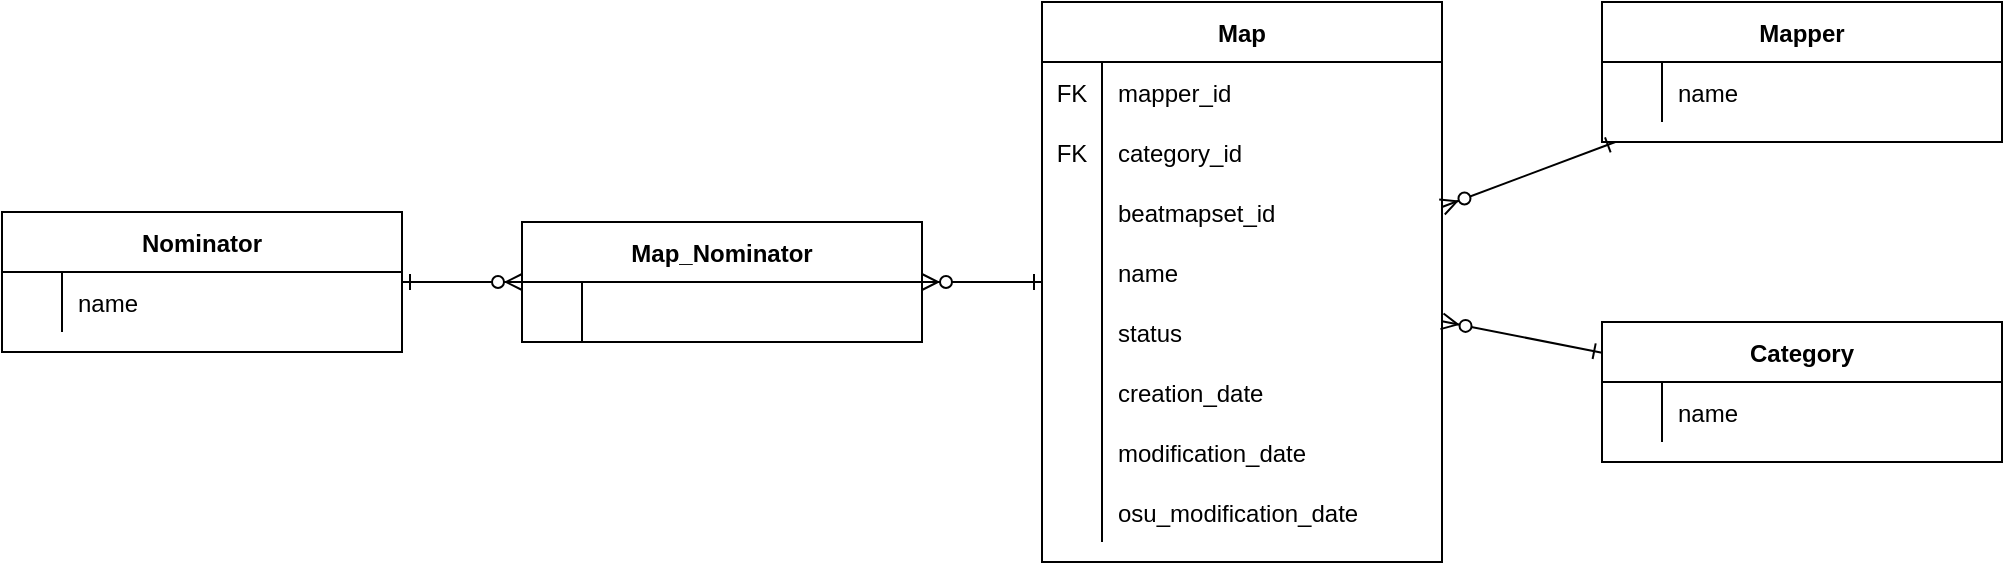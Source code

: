 <mxfile version="14.4.3" type="device"><diagram id="R2lEEEUBdFMjLlhIrx00" name="Page-1"><mxGraphModel dx="1422" dy="822" grid="1" gridSize="10" guides="1" tooltips="1" connect="1" arrows="1" fold="1" page="1" pageScale="1" pageWidth="850" pageHeight="1100" math="0" shadow="0" extFonts="Permanent Marker^https://fonts.googleapis.com/css?family=Permanent+Marker"><root><mxCell id="0"/><mxCell id="1" parent="0"/><mxCell id="UP0z-pq8Uf1vi6kAMCyX-36" style="edgeStyle=none;rounded=0;orthogonalLoop=1;jettySize=auto;html=1;startArrow=ERone;startFill=0;endArrow=ERzeroToMany;endFill=1;" parent="1" source="C-vyLk0tnHw3VtMMgP7b-2" target="C-vyLk0tnHw3VtMMgP7b-13" edge="1"><mxGeometry relative="1" as="geometry"/></mxCell><mxCell id="C-vyLk0tnHw3VtMMgP7b-2" value="Mapper" style="shape=table;startSize=30;container=1;collapsible=1;childLayout=tableLayout;fixedRows=1;rowLines=0;fontStyle=1;align=center;resizeLast=1;" parent="1" vertex="1"><mxGeometry x="880" y="80" width="200" height="70" as="geometry"/></mxCell><mxCell id="C-vyLk0tnHw3VtMMgP7b-6" value="" style="shape=partialRectangle;collapsible=0;dropTarget=0;pointerEvents=0;fillColor=none;points=[[0,0.5],[1,0.5]];portConstraint=eastwest;top=0;left=0;right=0;bottom=0;" parent="C-vyLk0tnHw3VtMMgP7b-2" vertex="1"><mxGeometry y="30" width="200" height="30" as="geometry"/></mxCell><mxCell id="C-vyLk0tnHw3VtMMgP7b-7" value="" style="shape=partialRectangle;overflow=hidden;connectable=0;fillColor=none;top=0;left=0;bottom=0;right=0;" parent="C-vyLk0tnHw3VtMMgP7b-6" vertex="1"><mxGeometry width="30" height="30" as="geometry"/></mxCell><mxCell id="C-vyLk0tnHw3VtMMgP7b-8" value="name" style="shape=partialRectangle;overflow=hidden;connectable=0;fillColor=none;top=0;left=0;bottom=0;right=0;align=left;spacingLeft=6;" parent="C-vyLk0tnHw3VtMMgP7b-6" vertex="1"><mxGeometry x="30" width="170" height="30" as="geometry"/></mxCell><mxCell id="C-vyLk0tnHw3VtMMgP7b-13" value="Map" style="shape=table;startSize=30;container=1;collapsible=1;childLayout=tableLayout;fixedRows=1;rowLines=0;fontStyle=1;align=center;resizeLast=1;" parent="1" vertex="1"><mxGeometry x="600" y="80" width="200" height="280" as="geometry"/></mxCell><mxCell id="C-vyLk0tnHw3VtMMgP7b-17" value="" style="shape=partialRectangle;collapsible=0;dropTarget=0;pointerEvents=0;fillColor=none;points=[[0,0.5],[1,0.5]];portConstraint=eastwest;top=0;left=0;right=0;bottom=0;" parent="C-vyLk0tnHw3VtMMgP7b-13" vertex="1"><mxGeometry y="30" width="200" height="30" as="geometry"/></mxCell><mxCell id="C-vyLk0tnHw3VtMMgP7b-18" value="FK" style="shape=partialRectangle;overflow=hidden;connectable=0;fillColor=none;top=0;left=0;bottom=0;right=0;" parent="C-vyLk0tnHw3VtMMgP7b-17" vertex="1"><mxGeometry width="30" height="30" as="geometry"/></mxCell><mxCell id="C-vyLk0tnHw3VtMMgP7b-19" value="mapper_id" style="shape=partialRectangle;overflow=hidden;connectable=0;fillColor=none;top=0;left=0;bottom=0;right=0;align=left;spacingLeft=6;" parent="C-vyLk0tnHw3VtMMgP7b-17" vertex="1"><mxGeometry x="30" width="170" height="30" as="geometry"/></mxCell><mxCell id="UP0z-pq8Uf1vi6kAMCyX-15" style="shape=partialRectangle;collapsible=0;dropTarget=0;pointerEvents=0;fillColor=none;points=[[0,0.5],[1,0.5]];portConstraint=eastwest;top=0;left=0;right=0;bottom=0;" parent="C-vyLk0tnHw3VtMMgP7b-13" vertex="1"><mxGeometry y="60" width="200" height="30" as="geometry"/></mxCell><mxCell id="UP0z-pq8Uf1vi6kAMCyX-16" value="FK" style="shape=partialRectangle;overflow=hidden;connectable=0;fillColor=none;top=0;left=0;bottom=0;right=0;" parent="UP0z-pq8Uf1vi6kAMCyX-15" vertex="1"><mxGeometry width="30" height="30" as="geometry"/></mxCell><mxCell id="UP0z-pq8Uf1vi6kAMCyX-17" value="category_id" style="shape=partialRectangle;overflow=hidden;connectable=0;fillColor=none;top=0;left=0;bottom=0;right=0;align=left;spacingLeft=6;" parent="UP0z-pq8Uf1vi6kAMCyX-15" vertex="1"><mxGeometry x="30" width="170" height="30" as="geometry"/></mxCell><mxCell id="UP0z-pq8Uf1vi6kAMCyX-18" style="shape=partialRectangle;collapsible=0;dropTarget=0;pointerEvents=0;fillColor=none;points=[[0,0.5],[1,0.5]];portConstraint=eastwest;top=0;left=0;right=0;bottom=0;" parent="C-vyLk0tnHw3VtMMgP7b-13" vertex="1"><mxGeometry y="90" width="200" height="30" as="geometry"/></mxCell><mxCell id="UP0z-pq8Uf1vi6kAMCyX-19" value="" style="shape=partialRectangle;overflow=hidden;connectable=0;fillColor=none;top=0;left=0;bottom=0;right=0;" parent="UP0z-pq8Uf1vi6kAMCyX-18" vertex="1"><mxGeometry width="30" height="30" as="geometry"/></mxCell><mxCell id="UP0z-pq8Uf1vi6kAMCyX-20" value="beatmapset_id" style="shape=partialRectangle;overflow=hidden;connectable=0;fillColor=none;top=0;left=0;bottom=0;right=0;align=left;spacingLeft=6;" parent="UP0z-pq8Uf1vi6kAMCyX-18" vertex="1"><mxGeometry x="30" width="170" height="30" as="geometry"/></mxCell><mxCell id="UP0z-pq8Uf1vi6kAMCyX-28" style="shape=partialRectangle;collapsible=0;dropTarget=0;pointerEvents=0;fillColor=none;points=[[0,0.5],[1,0.5]];portConstraint=eastwest;top=0;left=0;right=0;bottom=0;" parent="C-vyLk0tnHw3VtMMgP7b-13" vertex="1"><mxGeometry y="120" width="200" height="30" as="geometry"/></mxCell><mxCell id="UP0z-pq8Uf1vi6kAMCyX-29" style="shape=partialRectangle;overflow=hidden;connectable=0;fillColor=none;top=0;left=0;bottom=0;right=0;" parent="UP0z-pq8Uf1vi6kAMCyX-28" vertex="1"><mxGeometry width="30" height="30" as="geometry"/></mxCell><mxCell id="UP0z-pq8Uf1vi6kAMCyX-30" value="name" style="shape=partialRectangle;overflow=hidden;connectable=0;fillColor=none;top=0;left=0;bottom=0;right=0;align=left;spacingLeft=6;" parent="UP0z-pq8Uf1vi6kAMCyX-28" vertex="1"><mxGeometry x="30" width="170" height="30" as="geometry"/></mxCell><mxCell id="UP0z-pq8Uf1vi6kAMCyX-31" style="shape=partialRectangle;collapsible=0;dropTarget=0;pointerEvents=0;fillColor=none;points=[[0,0.5],[1,0.5]];portConstraint=eastwest;top=0;left=0;right=0;bottom=0;" parent="C-vyLk0tnHw3VtMMgP7b-13" vertex="1"><mxGeometry y="150" width="200" height="30" as="geometry"/></mxCell><mxCell id="UP0z-pq8Uf1vi6kAMCyX-32" style="shape=partialRectangle;overflow=hidden;connectable=0;fillColor=none;top=0;left=0;bottom=0;right=0;" parent="UP0z-pq8Uf1vi6kAMCyX-31" vertex="1"><mxGeometry width="30" height="30" as="geometry"/></mxCell><mxCell id="UP0z-pq8Uf1vi6kAMCyX-33" value="status" style="shape=partialRectangle;overflow=hidden;connectable=0;fillColor=none;top=0;left=0;bottom=0;right=0;align=left;spacingLeft=6;" parent="UP0z-pq8Uf1vi6kAMCyX-31" vertex="1"><mxGeometry x="30" width="170" height="30" as="geometry"/></mxCell><mxCell id="Jrv84B24_zAe6i2tIuET-1" style="shape=partialRectangle;collapsible=0;dropTarget=0;pointerEvents=0;fillColor=none;points=[[0,0.5],[1,0.5]];portConstraint=eastwest;top=0;left=0;right=0;bottom=0;" parent="C-vyLk0tnHw3VtMMgP7b-13" vertex="1"><mxGeometry y="180" width="200" height="30" as="geometry"/></mxCell><mxCell id="Jrv84B24_zAe6i2tIuET-2" style="shape=partialRectangle;overflow=hidden;connectable=0;fillColor=none;top=0;left=0;bottom=0;right=0;" parent="Jrv84B24_zAe6i2tIuET-1" vertex="1"><mxGeometry width="30" height="30" as="geometry"/></mxCell><mxCell id="Jrv84B24_zAe6i2tIuET-3" value="creation_date" style="shape=partialRectangle;overflow=hidden;connectable=0;fillColor=none;top=0;left=0;bottom=0;right=0;align=left;spacingLeft=6;" parent="Jrv84B24_zAe6i2tIuET-1" vertex="1"><mxGeometry x="30" width="170" height="30" as="geometry"/></mxCell><mxCell id="Jrv84B24_zAe6i2tIuET-4" style="shape=partialRectangle;collapsible=0;dropTarget=0;pointerEvents=0;fillColor=none;points=[[0,0.5],[1,0.5]];portConstraint=eastwest;top=0;left=0;right=0;bottom=0;" parent="C-vyLk0tnHw3VtMMgP7b-13" vertex="1"><mxGeometry y="210" width="200" height="30" as="geometry"/></mxCell><mxCell id="Jrv84B24_zAe6i2tIuET-5" style="shape=partialRectangle;overflow=hidden;connectable=0;fillColor=none;top=0;left=0;bottom=0;right=0;" parent="Jrv84B24_zAe6i2tIuET-4" vertex="1"><mxGeometry width="30" height="30" as="geometry"/></mxCell><mxCell id="Jrv84B24_zAe6i2tIuET-6" value="modification_date" style="shape=partialRectangle;overflow=hidden;connectable=0;fillColor=none;top=0;left=0;bottom=0;right=0;align=left;spacingLeft=6;" parent="Jrv84B24_zAe6i2tIuET-4" vertex="1"><mxGeometry x="30" width="170" height="30" as="geometry"/></mxCell><mxCell id="Jrv84B24_zAe6i2tIuET-7" style="shape=partialRectangle;collapsible=0;dropTarget=0;pointerEvents=0;fillColor=none;points=[[0,0.5],[1,0.5]];portConstraint=eastwest;top=0;left=0;right=0;bottom=0;" parent="C-vyLk0tnHw3VtMMgP7b-13" vertex="1"><mxGeometry y="240" width="200" height="30" as="geometry"/></mxCell><mxCell id="Jrv84B24_zAe6i2tIuET-8" style="shape=partialRectangle;overflow=hidden;connectable=0;fillColor=none;top=0;left=0;bottom=0;right=0;" parent="Jrv84B24_zAe6i2tIuET-7" vertex="1"><mxGeometry width="30" height="30" as="geometry"/></mxCell><mxCell id="Jrv84B24_zAe6i2tIuET-9" value="osu_modification_date" style="shape=partialRectangle;overflow=hidden;connectable=0;fillColor=none;top=0;left=0;bottom=0;right=0;align=left;spacingLeft=6;" parent="Jrv84B24_zAe6i2tIuET-7" vertex="1"><mxGeometry x="30" width="170" height="30" as="geometry"/></mxCell><mxCell id="UP0z-pq8Uf1vi6kAMCyX-34" style="rounded=0;orthogonalLoop=1;jettySize=auto;html=1;startArrow=ERone;startFill=0;endArrow=ERzeroToMany;endFill=1;" parent="1" source="UP0z-pq8Uf1vi6kAMCyX-1" target="UP0z-pq8Uf1vi6kAMCyX-21" edge="1"><mxGeometry relative="1" as="geometry"/></mxCell><mxCell id="UP0z-pq8Uf1vi6kAMCyX-1" value="Nominator" style="shape=table;startSize=30;container=1;collapsible=1;childLayout=tableLayout;fixedRows=1;rowLines=0;fontStyle=1;align=center;resizeLast=1;" parent="1" vertex="1"><mxGeometry x="80" y="185" width="200" height="70" as="geometry"/></mxCell><mxCell id="UP0z-pq8Uf1vi6kAMCyX-5" value="" style="shape=partialRectangle;collapsible=0;dropTarget=0;pointerEvents=0;fillColor=none;points=[[0,0.5],[1,0.5]];portConstraint=eastwest;top=0;left=0;right=0;bottom=0;" parent="UP0z-pq8Uf1vi6kAMCyX-1" vertex="1"><mxGeometry y="30" width="200" height="30" as="geometry"/></mxCell><mxCell id="UP0z-pq8Uf1vi6kAMCyX-6" value="" style="shape=partialRectangle;overflow=hidden;connectable=0;fillColor=none;top=0;left=0;bottom=0;right=0;" parent="UP0z-pq8Uf1vi6kAMCyX-5" vertex="1"><mxGeometry width="30" height="30" as="geometry"/></mxCell><mxCell id="UP0z-pq8Uf1vi6kAMCyX-7" value="name" style="shape=partialRectangle;overflow=hidden;connectable=0;fillColor=none;top=0;left=0;bottom=0;right=0;align=left;spacingLeft=6;" parent="UP0z-pq8Uf1vi6kAMCyX-5" vertex="1"><mxGeometry x="30" width="170" height="30" as="geometry"/></mxCell><mxCell id="UP0z-pq8Uf1vi6kAMCyX-37" style="edgeStyle=none;rounded=0;orthogonalLoop=1;jettySize=auto;html=1;startArrow=ERone;startFill=0;endArrow=ERzeroToMany;endFill=1;" parent="1" source="UP0z-pq8Uf1vi6kAMCyX-8" target="C-vyLk0tnHw3VtMMgP7b-13" edge="1"><mxGeometry relative="1" as="geometry"/></mxCell><mxCell id="UP0z-pq8Uf1vi6kAMCyX-8" value="Category" style="shape=table;startSize=30;container=1;collapsible=1;childLayout=tableLayout;fixedRows=1;rowLines=0;fontStyle=1;align=center;resizeLast=1;" parent="1" vertex="1"><mxGeometry x="880" y="240" width="200" height="70" as="geometry"/></mxCell><mxCell id="UP0z-pq8Uf1vi6kAMCyX-12" value="" style="shape=partialRectangle;collapsible=0;dropTarget=0;pointerEvents=0;fillColor=none;points=[[0,0.5],[1,0.5]];portConstraint=eastwest;top=0;left=0;right=0;bottom=0;" parent="UP0z-pq8Uf1vi6kAMCyX-8" vertex="1"><mxGeometry y="30" width="200" height="30" as="geometry"/></mxCell><mxCell id="UP0z-pq8Uf1vi6kAMCyX-13" value="" style="shape=partialRectangle;overflow=hidden;connectable=0;fillColor=none;top=0;left=0;bottom=0;right=0;" parent="UP0z-pq8Uf1vi6kAMCyX-12" vertex="1"><mxGeometry width="30" height="30" as="geometry"/></mxCell><mxCell id="UP0z-pq8Uf1vi6kAMCyX-14" value="name" style="shape=partialRectangle;overflow=hidden;connectable=0;fillColor=none;top=0;left=0;bottom=0;right=0;align=left;spacingLeft=6;" parent="UP0z-pq8Uf1vi6kAMCyX-12" vertex="1"><mxGeometry x="30" width="170" height="30" as="geometry"/></mxCell><mxCell id="UP0z-pq8Uf1vi6kAMCyX-35" style="edgeStyle=none;rounded=0;orthogonalLoop=1;jettySize=auto;html=1;startArrow=ERone;startFill=0;endArrow=ERzeroToMany;endFill=1;" parent="1" source="C-vyLk0tnHw3VtMMgP7b-13" target="UP0z-pq8Uf1vi6kAMCyX-21" edge="1"><mxGeometry relative="1" as="geometry"><mxPoint x="540" y="230" as="targetPoint"/></mxGeometry></mxCell><mxCell id="UP0z-pq8Uf1vi6kAMCyX-21" value="Map_Nominator" style="shape=table;startSize=30;container=1;collapsible=1;childLayout=tableLayout;fixedRows=1;rowLines=0;fontStyle=1;align=center;resizeLast=1;" parent="1" vertex="1"><mxGeometry x="340" y="190" width="200" height="60" as="geometry"/></mxCell><mxCell id="UP0z-pq8Uf1vi6kAMCyX-22" value="" style="shape=partialRectangle;collapsible=0;dropTarget=0;pointerEvents=0;fillColor=none;points=[[0,0.5],[1,0.5]];portConstraint=eastwest;top=0;left=0;right=0;bottom=0;" parent="UP0z-pq8Uf1vi6kAMCyX-21" vertex="1"><mxGeometry y="30" width="200" height="30" as="geometry"/></mxCell><mxCell id="UP0z-pq8Uf1vi6kAMCyX-23" value="" style="shape=partialRectangle;overflow=hidden;connectable=0;fillColor=none;top=0;left=0;bottom=0;right=0;" parent="UP0z-pq8Uf1vi6kAMCyX-22" vertex="1"><mxGeometry width="30" height="30" as="geometry"/></mxCell><mxCell id="UP0z-pq8Uf1vi6kAMCyX-24" value="" style="shape=partialRectangle;overflow=hidden;connectable=0;fillColor=none;top=0;left=0;bottom=0;right=0;align=left;spacingLeft=6;" parent="UP0z-pq8Uf1vi6kAMCyX-22" vertex="1"><mxGeometry x="30" width="170" height="30" as="geometry"/></mxCell></root></mxGraphModel></diagram></mxfile>